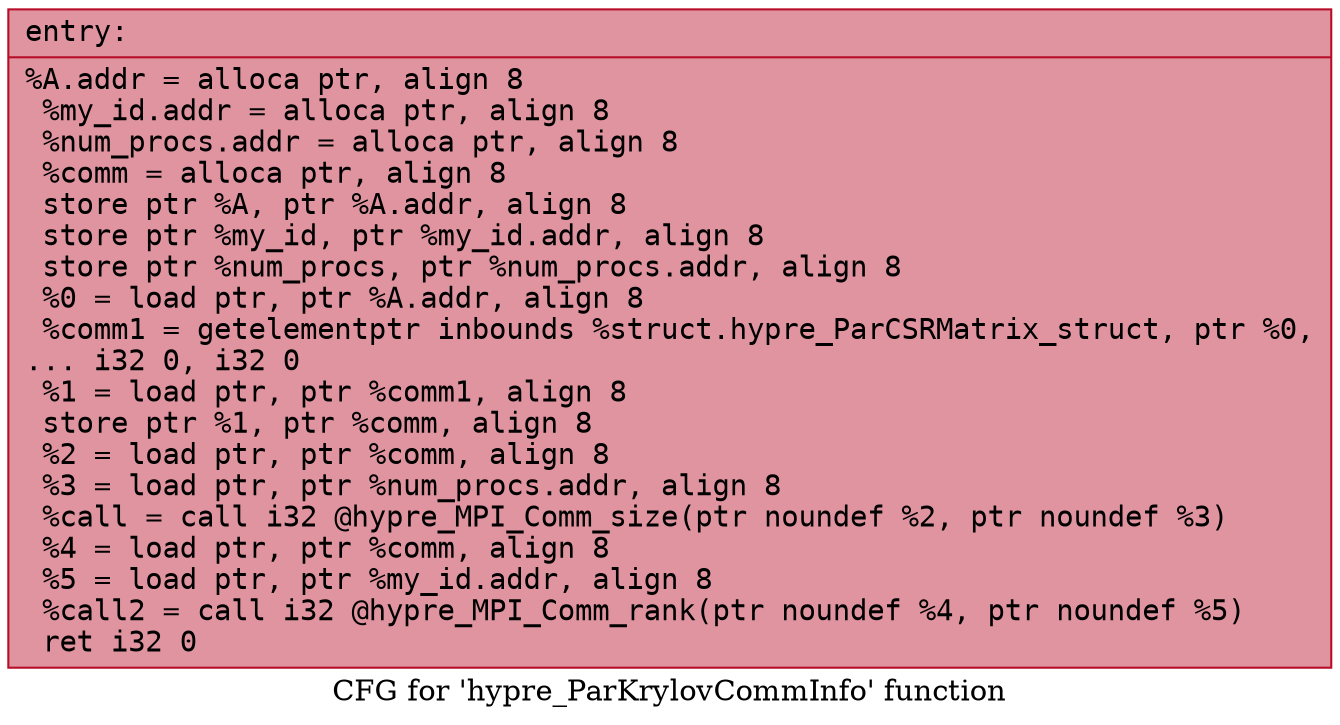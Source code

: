 digraph "CFG for 'hypre_ParKrylovCommInfo' function" {
	label="CFG for 'hypre_ParKrylovCommInfo' function";

	Node0x557950116350 [shape=record,color="#b70d28ff", style=filled, fillcolor="#b70d2870" fontname="Courier",label="{entry:\l|  %A.addr = alloca ptr, align 8\l  %my_id.addr = alloca ptr, align 8\l  %num_procs.addr = alloca ptr, align 8\l  %comm = alloca ptr, align 8\l  store ptr %A, ptr %A.addr, align 8\l  store ptr %my_id, ptr %my_id.addr, align 8\l  store ptr %num_procs, ptr %num_procs.addr, align 8\l  %0 = load ptr, ptr %A.addr, align 8\l  %comm1 = getelementptr inbounds %struct.hypre_ParCSRMatrix_struct, ptr %0,\l... i32 0, i32 0\l  %1 = load ptr, ptr %comm1, align 8\l  store ptr %1, ptr %comm, align 8\l  %2 = load ptr, ptr %comm, align 8\l  %3 = load ptr, ptr %num_procs.addr, align 8\l  %call = call i32 @hypre_MPI_Comm_size(ptr noundef %2, ptr noundef %3)\l  %4 = load ptr, ptr %comm, align 8\l  %5 = load ptr, ptr %my_id.addr, align 8\l  %call2 = call i32 @hypre_MPI_Comm_rank(ptr noundef %4, ptr noundef %5)\l  ret i32 0\l}"];
}
